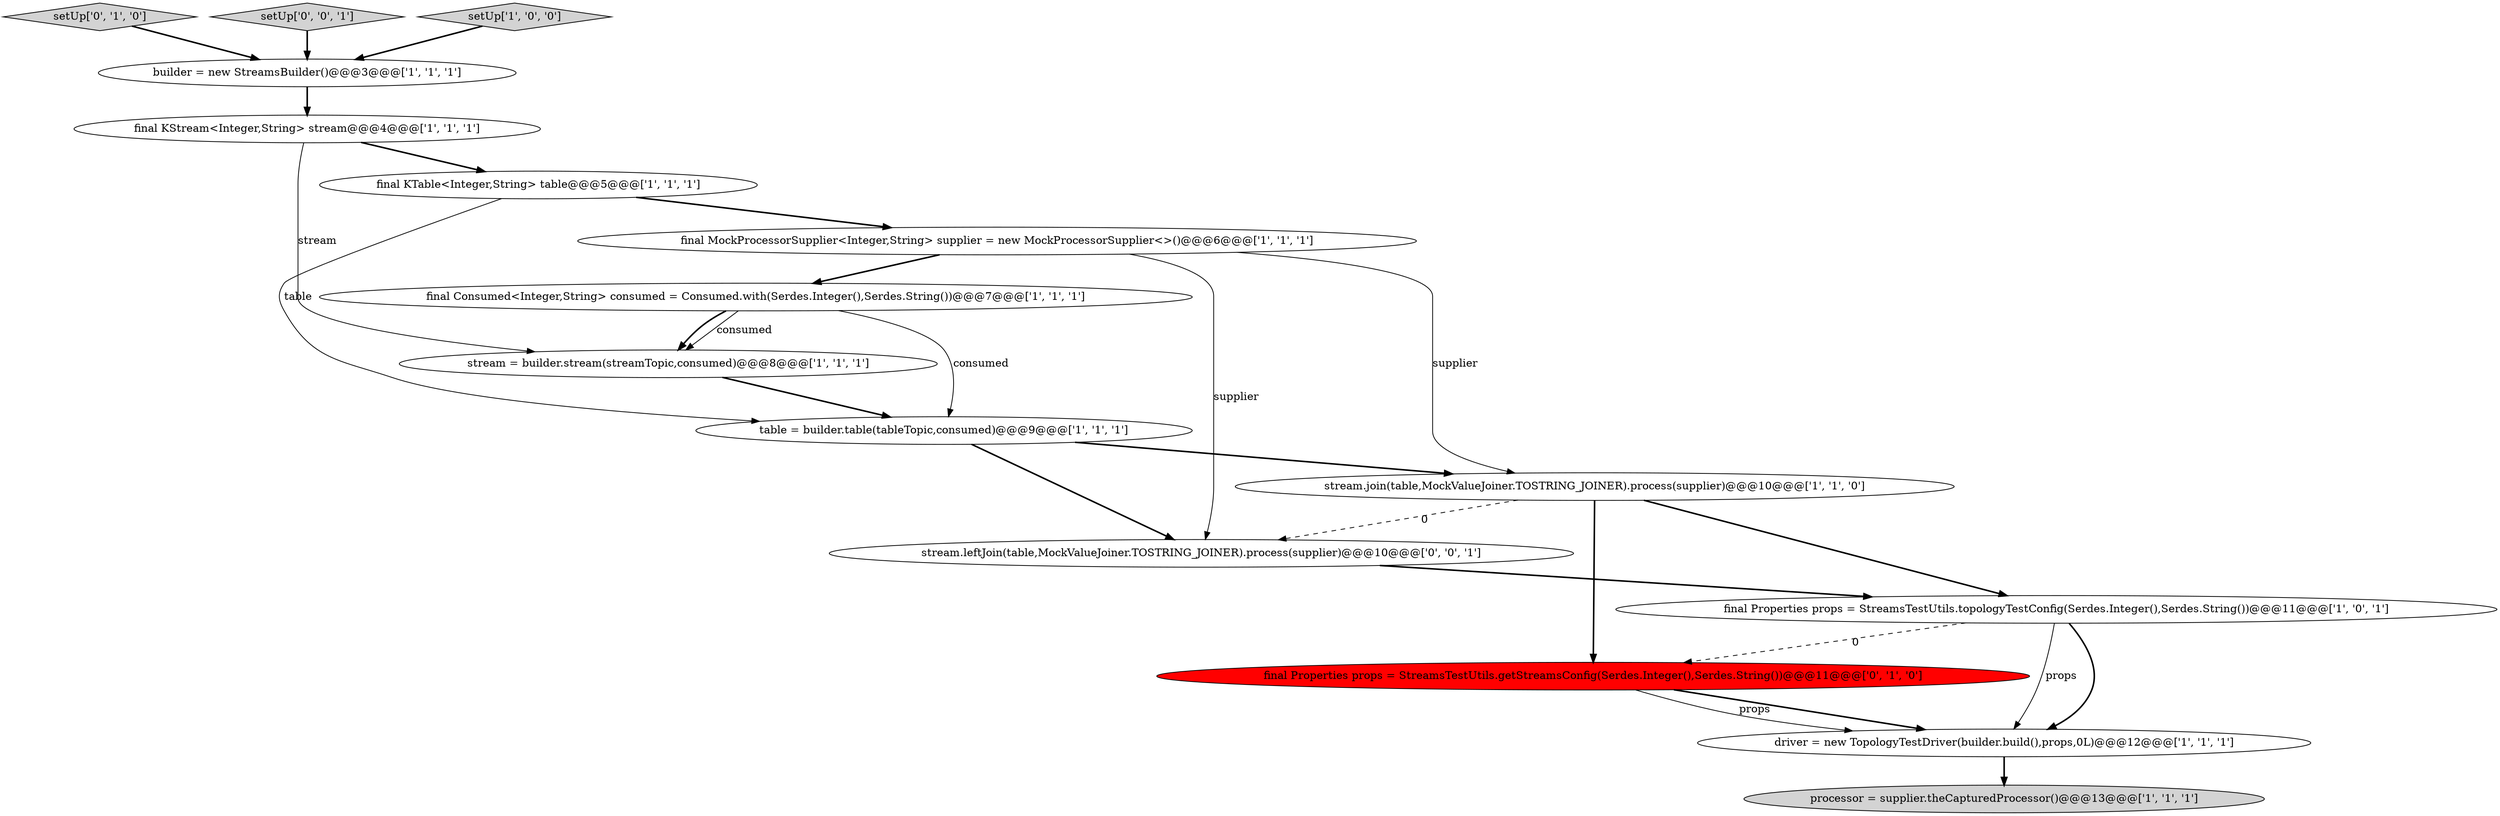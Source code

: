 digraph {
5 [style = filled, label = "builder = new StreamsBuilder()@@@3@@@['1', '1', '1']", fillcolor = white, shape = ellipse image = "AAA0AAABBB1BBB"];
13 [style = filled, label = "setUp['0', '1', '0']", fillcolor = lightgray, shape = diamond image = "AAA0AAABBB2BBB"];
12 [style = filled, label = "final Properties props = StreamsTestUtils.getStreamsConfig(Serdes.Integer(),Serdes.String())@@@11@@@['0', '1', '0']", fillcolor = red, shape = ellipse image = "AAA1AAABBB2BBB"];
11 [style = filled, label = "final Properties props = StreamsTestUtils.topologyTestConfig(Serdes.Integer(),Serdes.String())@@@11@@@['1', '0', '1']", fillcolor = white, shape = ellipse image = "AAA0AAABBB1BBB"];
2 [style = filled, label = "stream.join(table,MockValueJoiner.TOSTRING_JOINER).process(supplier)@@@10@@@['1', '1', '0']", fillcolor = white, shape = ellipse image = "AAA0AAABBB1BBB"];
10 [style = filled, label = "table = builder.table(tableTopic,consumed)@@@9@@@['1', '1', '1']", fillcolor = white, shape = ellipse image = "AAA0AAABBB1BBB"];
0 [style = filled, label = "final KTable<Integer,String> table@@@5@@@['1', '1', '1']", fillcolor = white, shape = ellipse image = "AAA0AAABBB1BBB"];
3 [style = filled, label = "processor = supplier.theCapturedProcessor()@@@13@@@['1', '1', '1']", fillcolor = lightgray, shape = ellipse image = "AAA0AAABBB1BBB"];
6 [style = filled, label = "final MockProcessorSupplier<Integer,String> supplier = new MockProcessorSupplier<>()@@@6@@@['1', '1', '1']", fillcolor = white, shape = ellipse image = "AAA0AAABBB1BBB"];
8 [style = filled, label = "stream = builder.stream(streamTopic,consumed)@@@8@@@['1', '1', '1']", fillcolor = white, shape = ellipse image = "AAA0AAABBB1BBB"];
9 [style = filled, label = "final Consumed<Integer,String> consumed = Consumed.with(Serdes.Integer(),Serdes.String())@@@7@@@['1', '1', '1']", fillcolor = white, shape = ellipse image = "AAA0AAABBB1BBB"];
15 [style = filled, label = "stream.leftJoin(table,MockValueJoiner.TOSTRING_JOINER).process(supplier)@@@10@@@['0', '0', '1']", fillcolor = white, shape = ellipse image = "AAA0AAABBB3BBB"];
4 [style = filled, label = "final KStream<Integer,String> stream@@@4@@@['1', '1', '1']", fillcolor = white, shape = ellipse image = "AAA0AAABBB1BBB"];
14 [style = filled, label = "setUp['0', '0', '1']", fillcolor = lightgray, shape = diamond image = "AAA0AAABBB3BBB"];
7 [style = filled, label = "setUp['1', '0', '0']", fillcolor = lightgray, shape = diamond image = "AAA0AAABBB1BBB"];
1 [style = filled, label = "driver = new TopologyTestDriver(builder.build(),props,0L)@@@12@@@['1', '1', '1']", fillcolor = white, shape = ellipse image = "AAA0AAABBB1BBB"];
0->10 [style = solid, label="table"];
8->10 [style = bold, label=""];
10->15 [style = bold, label=""];
9->8 [style = solid, label="consumed"];
0->6 [style = bold, label=""];
11->1 [style = bold, label=""];
9->10 [style = solid, label="consumed"];
4->8 [style = solid, label="stream"];
1->3 [style = bold, label=""];
11->12 [style = dashed, label="0"];
9->8 [style = bold, label=""];
12->1 [style = bold, label=""];
11->1 [style = solid, label="props"];
2->12 [style = bold, label=""];
4->0 [style = bold, label=""];
2->15 [style = dashed, label="0"];
7->5 [style = bold, label=""];
6->2 [style = solid, label="supplier"];
15->11 [style = bold, label=""];
5->4 [style = bold, label=""];
12->1 [style = solid, label="props"];
13->5 [style = bold, label=""];
10->2 [style = bold, label=""];
6->9 [style = bold, label=""];
2->11 [style = bold, label=""];
6->15 [style = solid, label="supplier"];
14->5 [style = bold, label=""];
}
